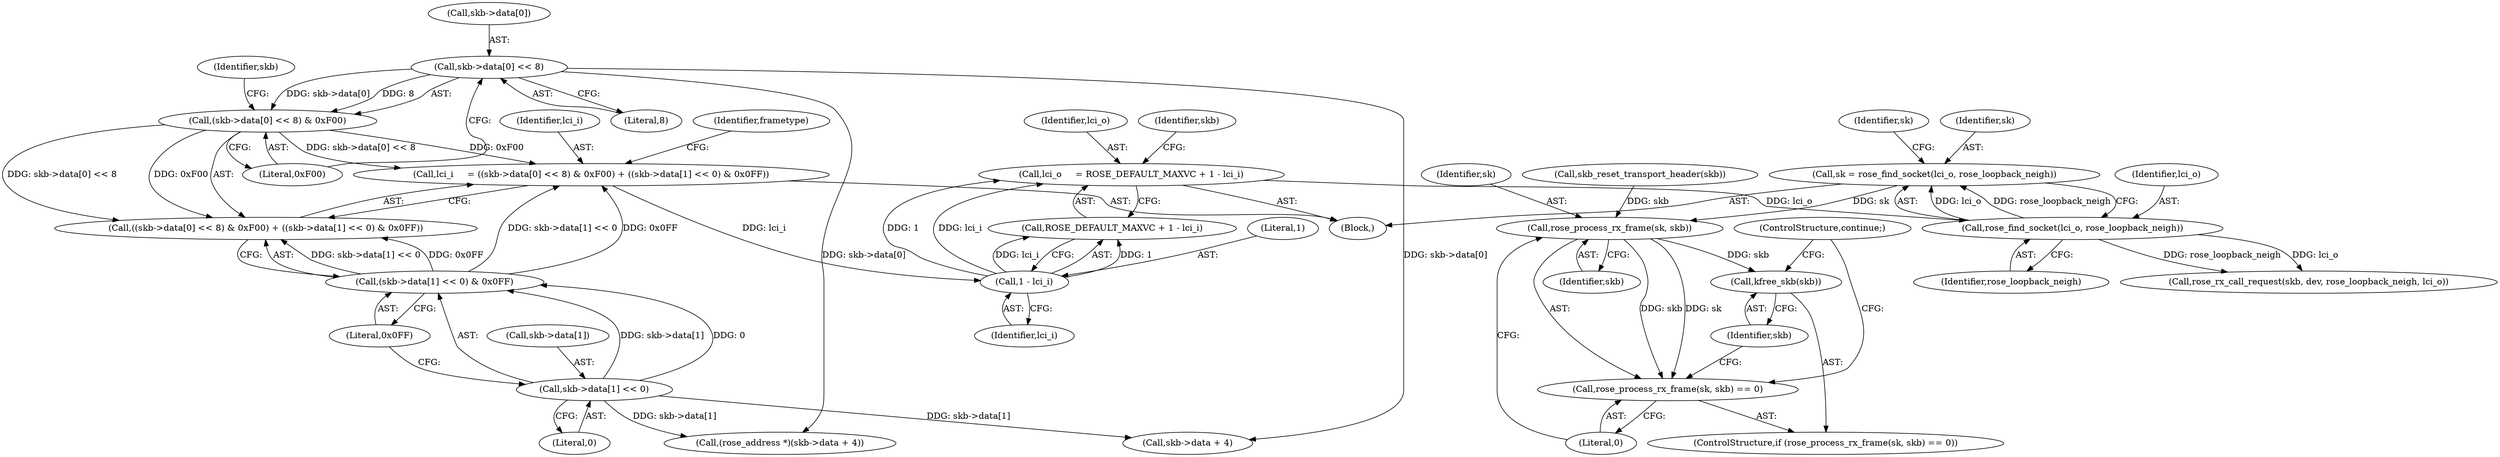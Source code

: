 digraph "0_linux_e0bccd315db0c2f919e7fcf9cb60db21d9986f52_0@API" {
"1000165" [label="(Call,sk = rose_find_socket(lci_o, rose_loopback_neigh))"];
"1000167" [label="(Call,rose_find_socket(lci_o, rose_loopback_neigh))"];
"1000156" [label="(Call,lci_o     = ROSE_DEFAULT_MAXVC + 1 - lci_i)"];
"1000160" [label="(Call,1 - lci_i)"];
"1000119" [label="(Call,lci_i     = ((skb->data[0] << 8) & 0xF00) + ((skb->data[1] << 0) & 0x0FF))"];
"1000122" [label="(Call,(skb->data[0] << 8) & 0xF00)"];
"1000123" [label="(Call,skb->data[0] << 8)"];
"1000131" [label="(Call,(skb->data[1] << 0) & 0x0FF)"];
"1000132" [label="(Call,skb->data[1] << 0)"];
"1000175" [label="(Call,rose_process_rx_frame(sk, skb))"];
"1000174" [label="(Call,rose_process_rx_frame(sk, skb) == 0)"];
"1000179" [label="(Call,kfree_skb(skb))"];
"1000120" [label="(Identifier,lci_i)"];
"1000124" [label="(Call,skb->data[0])"];
"1000171" [label="(Identifier,sk)"];
"1000141" [label="(Identifier,frametype)"];
"1000149" [label="(Call,(rose_address *)(skb->data + 4))"];
"1000121" [label="(Call,((skb->data[0] << 8) & 0xF00) + ((skb->data[1] << 0) & 0x0FF))"];
"1000151" [label="(Call,skb->data + 4)"];
"1000176" [label="(Identifier,sk)"];
"1000160" [label="(Call,1 - lci_i)"];
"1000162" [label="(Identifier,lci_i)"];
"1000167" [label="(Call,rose_find_socket(lci_o, rose_loopback_neigh))"];
"1000156" [label="(Call,lci_o     = ROSE_DEFAULT_MAXVC + 1 - lci_i)"];
"1000129" [label="(Literal,8)"];
"1000165" [label="(Call,sk = rose_find_socket(lci_o, rose_loopback_neigh))"];
"1000122" [label="(Call,(skb->data[0] << 8) & 0xF00)"];
"1000197" [label="(Call,rose_rx_call_request(skb, dev, rose_loopback_neigh, lci_o))"];
"1000164" [label="(Identifier,skb)"];
"1000180" [label="(Identifier,skb)"];
"1000118" [label="(Block,)"];
"1000175" [label="(Call,rose_process_rx_frame(sk, skb))"];
"1000177" [label="(Identifier,skb)"];
"1000178" [label="(Literal,0)"];
"1000119" [label="(Call,lci_i     = ((skb->data[0] << 8) & 0xF00) + ((skb->data[1] << 0) & 0x0FF))"];
"1000157" [label="(Identifier,lci_o)"];
"1000139" [label="(Literal,0x0FF)"];
"1000181" [label="(ControlStructure,continue;)"];
"1000163" [label="(Call,skb_reset_transport_header(skb))"];
"1000161" [label="(Literal,1)"];
"1000131" [label="(Call,(skb->data[1] << 0) & 0x0FF)"];
"1000132" [label="(Call,skb->data[1] << 0)"];
"1000166" [label="(Identifier,sk)"];
"1000123" [label="(Call,skb->data[0] << 8)"];
"1000133" [label="(Call,skb->data[1])"];
"1000158" [label="(Call,ROSE_DEFAULT_MAXVC + 1 - lci_i)"];
"1000173" [label="(ControlStructure,if (rose_process_rx_frame(sk, skb) == 0))"];
"1000138" [label="(Literal,0)"];
"1000179" [label="(Call,kfree_skb(skb))"];
"1000169" [label="(Identifier,rose_loopback_neigh)"];
"1000135" [label="(Identifier,skb)"];
"1000168" [label="(Identifier,lci_o)"];
"1000174" [label="(Call,rose_process_rx_frame(sk, skb) == 0)"];
"1000130" [label="(Literal,0xF00)"];
"1000165" -> "1000118"  [label="AST: "];
"1000165" -> "1000167"  [label="CFG: "];
"1000166" -> "1000165"  [label="AST: "];
"1000167" -> "1000165"  [label="AST: "];
"1000171" -> "1000165"  [label="CFG: "];
"1000167" -> "1000165"  [label="DDG: lci_o"];
"1000167" -> "1000165"  [label="DDG: rose_loopback_neigh"];
"1000165" -> "1000175"  [label="DDG: sk"];
"1000167" -> "1000169"  [label="CFG: "];
"1000168" -> "1000167"  [label="AST: "];
"1000169" -> "1000167"  [label="AST: "];
"1000156" -> "1000167"  [label="DDG: lci_o"];
"1000167" -> "1000197"  [label="DDG: rose_loopback_neigh"];
"1000167" -> "1000197"  [label="DDG: lci_o"];
"1000156" -> "1000118"  [label="AST: "];
"1000156" -> "1000158"  [label="CFG: "];
"1000157" -> "1000156"  [label="AST: "];
"1000158" -> "1000156"  [label="AST: "];
"1000164" -> "1000156"  [label="CFG: "];
"1000160" -> "1000156"  [label="DDG: 1"];
"1000160" -> "1000156"  [label="DDG: lci_i"];
"1000160" -> "1000158"  [label="AST: "];
"1000160" -> "1000162"  [label="CFG: "];
"1000161" -> "1000160"  [label="AST: "];
"1000162" -> "1000160"  [label="AST: "];
"1000158" -> "1000160"  [label="CFG: "];
"1000160" -> "1000158"  [label="DDG: 1"];
"1000160" -> "1000158"  [label="DDG: lci_i"];
"1000119" -> "1000160"  [label="DDG: lci_i"];
"1000119" -> "1000118"  [label="AST: "];
"1000119" -> "1000121"  [label="CFG: "];
"1000120" -> "1000119"  [label="AST: "];
"1000121" -> "1000119"  [label="AST: "];
"1000141" -> "1000119"  [label="CFG: "];
"1000122" -> "1000119"  [label="DDG: skb->data[0] << 8"];
"1000122" -> "1000119"  [label="DDG: 0xF00"];
"1000131" -> "1000119"  [label="DDG: skb->data[1] << 0"];
"1000131" -> "1000119"  [label="DDG: 0x0FF"];
"1000122" -> "1000121"  [label="AST: "];
"1000122" -> "1000130"  [label="CFG: "];
"1000123" -> "1000122"  [label="AST: "];
"1000130" -> "1000122"  [label="AST: "];
"1000135" -> "1000122"  [label="CFG: "];
"1000122" -> "1000121"  [label="DDG: skb->data[0] << 8"];
"1000122" -> "1000121"  [label="DDG: 0xF00"];
"1000123" -> "1000122"  [label="DDG: skb->data[0]"];
"1000123" -> "1000122"  [label="DDG: 8"];
"1000123" -> "1000129"  [label="CFG: "];
"1000124" -> "1000123"  [label="AST: "];
"1000129" -> "1000123"  [label="AST: "];
"1000130" -> "1000123"  [label="CFG: "];
"1000123" -> "1000149"  [label="DDG: skb->data[0]"];
"1000123" -> "1000151"  [label="DDG: skb->data[0]"];
"1000131" -> "1000121"  [label="AST: "];
"1000131" -> "1000139"  [label="CFG: "];
"1000132" -> "1000131"  [label="AST: "];
"1000139" -> "1000131"  [label="AST: "];
"1000121" -> "1000131"  [label="CFG: "];
"1000131" -> "1000121"  [label="DDG: skb->data[1] << 0"];
"1000131" -> "1000121"  [label="DDG: 0x0FF"];
"1000132" -> "1000131"  [label="DDG: skb->data[1]"];
"1000132" -> "1000131"  [label="DDG: 0"];
"1000132" -> "1000138"  [label="CFG: "];
"1000133" -> "1000132"  [label="AST: "];
"1000138" -> "1000132"  [label="AST: "];
"1000139" -> "1000132"  [label="CFG: "];
"1000132" -> "1000149"  [label="DDG: skb->data[1]"];
"1000132" -> "1000151"  [label="DDG: skb->data[1]"];
"1000175" -> "1000174"  [label="AST: "];
"1000175" -> "1000177"  [label="CFG: "];
"1000176" -> "1000175"  [label="AST: "];
"1000177" -> "1000175"  [label="AST: "];
"1000178" -> "1000175"  [label="CFG: "];
"1000175" -> "1000174"  [label="DDG: sk"];
"1000175" -> "1000174"  [label="DDG: skb"];
"1000163" -> "1000175"  [label="DDG: skb"];
"1000175" -> "1000179"  [label="DDG: skb"];
"1000174" -> "1000173"  [label="AST: "];
"1000174" -> "1000178"  [label="CFG: "];
"1000178" -> "1000174"  [label="AST: "];
"1000180" -> "1000174"  [label="CFG: "];
"1000181" -> "1000174"  [label="CFG: "];
"1000179" -> "1000173"  [label="AST: "];
"1000179" -> "1000180"  [label="CFG: "];
"1000180" -> "1000179"  [label="AST: "];
"1000181" -> "1000179"  [label="CFG: "];
}
